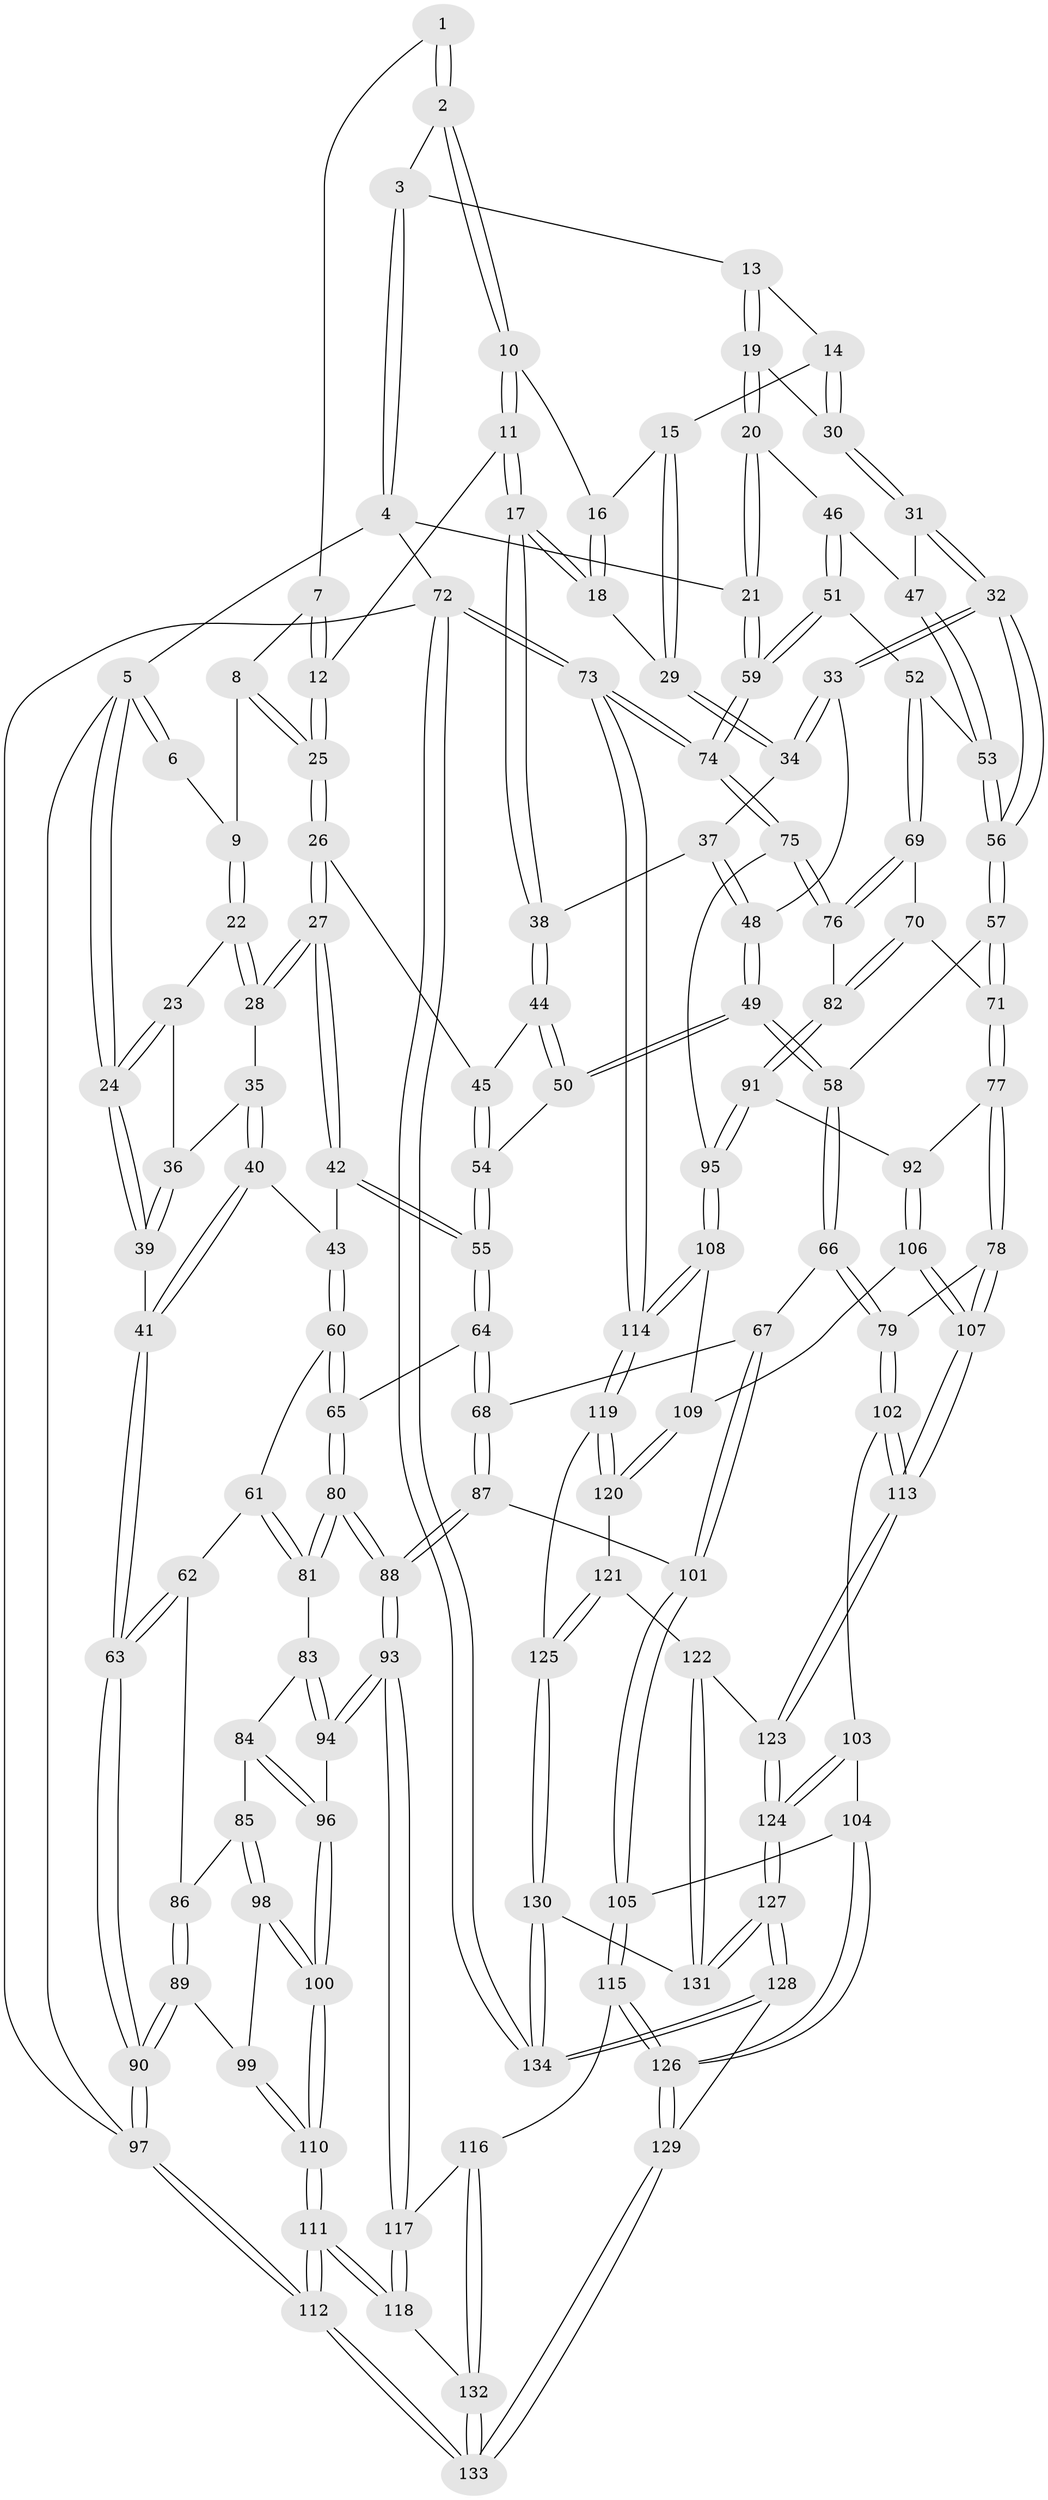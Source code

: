// coarse degree distribution, {2: 0.010638297872340425, 3: 0.7659574468085106, 4: 0.22340425531914893}
// Generated by graph-tools (version 1.1) at 2025/38/03/04/25 23:38:26]
// undirected, 134 vertices, 332 edges
graph export_dot {
  node [color=gray90,style=filled];
  1 [pos="+0.47323884757980345+0"];
  2 [pos="+0.6649641948391047+0"];
  3 [pos="+0.6769347345081588+0"];
  4 [pos="+1+0"];
  5 [pos="+0+0"];
  6 [pos="+0.2551837986160447+0"];
  7 [pos="+0.43043308110877804+0"];
  8 [pos="+0.28860377514349655+0.10160216203907192"];
  9 [pos="+0.2652067919386163+0.08843730705342091"];
  10 [pos="+0.6404417705282873+0"];
  11 [pos="+0.41391501120562785+0.1823439285106302"];
  12 [pos="+0.4100985127811126+0.1817953853677657"];
  13 [pos="+0.760400108161743+0.12863588144429863"];
  14 [pos="+0.7425263059100162+0.16707329249853578"];
  15 [pos="+0.680118370724087+0.15793521523983314"];
  16 [pos="+0.631220204807774+0.019935357913424774"];
  17 [pos="+0.48102301626249383+0.20624181235410272"];
  18 [pos="+0.5647871091272584+0.15287466827483612"];
  19 [pos="+0.8604927582706496+0.14907881238434428"];
  20 [pos="+1+0"];
  21 [pos="+1+0"];
  22 [pos="+0.17441117143079307+0.12336052943544172"];
  23 [pos="+0.15576465290398642+0.11870954960371714"];
  24 [pos="+0+0"];
  25 [pos="+0.3808700619160742+0.19204190351117048"];
  26 [pos="+0.3357641496206323+0.2597416733658716"];
  27 [pos="+0.29692635824948466+0.29262645953633315"];
  28 [pos="+0.20707950982301118+0.21004401042114215"];
  29 [pos="+0.6524863008278882+0.22628481055689426"];
  30 [pos="+0.7804774295460916+0.23678145624554453"];
  31 [pos="+0.7672635158873666+0.301515223937222"];
  32 [pos="+0.7662598478256014+0.3025338121346824"];
  33 [pos="+0.670401846415373+0.26306681279091354"];
  34 [pos="+0.6543524103489547+0.239481838678463"];
  35 [pos="+0.12478716589723947+0.25549909065263016"];
  36 [pos="+0.089824616757676+0.23672619170519413"];
  37 [pos="+0.5254772973775346+0.2535633793155216"];
  38 [pos="+0.5030018006361126+0.23974015293214268"];
  39 [pos="+0+0.2930438477086216"];
  40 [pos="+0.18771904274271553+0.35453257283168704"];
  41 [pos="+0+0.4347922072951774"];
  42 [pos="+0.2908901057172691+0.3061610375828342"];
  43 [pos="+0.22095463041491573+0.361471807502824"];
  44 [pos="+0.48731294370864975+0.29817506053671067"];
  45 [pos="+0.44335722855263193+0.3460293032993661"];
  46 [pos="+0.9887622264315754+0.2237724518698056"];
  47 [pos="+0.9200704963954554+0.2842264545208345"];
  48 [pos="+0.5844849893421612+0.3477005815108721"];
  49 [pos="+0.5758536964494454+0.4271754368108204"];
  50 [pos="+0.5291691444718664+0.40596640048520505"];
  51 [pos="+0.9778160416561811+0.4583313200151845"];
  52 [pos="+0.925232178589512+0.44345990416068515"];
  53 [pos="+0.922404636868562+0.4420307528291573"];
  54 [pos="+0.4545826945091316+0.39158233019129235"];
  55 [pos="+0.38851657948058216+0.43154271701597574"];
  56 [pos="+0.7568213890716025+0.44740255933003503"];
  57 [pos="+0.7397742879466394+0.4672596027141678"];
  58 [pos="+0.608754615822642+0.4844232332852976"];
  59 [pos="+1+0.5485576762709587"];
  60 [pos="+0.22783694547441355+0.4776142545995406"];
  61 [pos="+0.09967370988823859+0.5396757569882534"];
  62 [pos="+0.09154093094912659+0.5396747543420914"];
  63 [pos="+0+0.4563281734619046"];
  64 [pos="+0.37482609529698746+0.527695106912425"];
  65 [pos="+0.3103095841469597+0.5427572668527314"];
  66 [pos="+0.5460902153581437+0.5730631681026762"];
  67 [pos="+0.5285274263061596+0.5799021438438798"];
  68 [pos="+0.4299993691140839+0.5559217728595413"];
  69 [pos="+0.883145508994146+0.5848045153434299"];
  70 [pos="+0.848881365147665+0.5855789499245411"];
  71 [pos="+0.7854117125131734+0.575710376719199"];
  72 [pos="+1+1"];
  73 [pos="+1+0.7462171416102988"];
  74 [pos="+1+0.5977016295260092"];
  75 [pos="+1+0.6065993629120897"];
  76 [pos="+0.9285896256388113+0.6016810755565534"];
  77 [pos="+0.7758143911544791+0.6262241528436356"];
  78 [pos="+0.6584937468888984+0.6790201154467423"];
  79 [pos="+0.6382945814090921+0.6781911676352828"];
  80 [pos="+0.27420745422396003+0.6252237069566644"];
  81 [pos="+0.19056506846615612+0.6257750201220478"];
  82 [pos="+0.8817822987283216+0.6679487342552168"];
  83 [pos="+0.17585313320282325+0.6492742579266311"];
  84 [pos="+0.1595945248642391+0.6718545498389132"];
  85 [pos="+0.1345356534053001+0.6764476501165931"];
  86 [pos="+0.09855502972630344+0.6259402645776276"];
  87 [pos="+0.3527988429853402+0.727519981743409"];
  88 [pos="+0.3022522799222799+0.7481027115635147"];
  89 [pos="+0.05682408236851044+0.6953618729930302"];
  90 [pos="+0+0.7310037095577281"];
  91 [pos="+0.8751665805496593+0.6923886368317911"];
  92 [pos="+0.7934246454280411+0.668407108957351"];
  93 [pos="+0.3020831035202093+0.7484654714237712"];
  94 [pos="+0.25322324920436884+0.7524712154272312"];
  95 [pos="+0.8761127848758876+0.6934391638003797"];
  96 [pos="+0.20955130962204666+0.7573248377212916"];
  97 [pos="+0+1"];
  98 [pos="+0.11186670472464165+0.7035327748615313"];
  99 [pos="+0.09440547205087498+0.7067636524740681"];
  100 [pos="+0.17364044727917308+0.7760957631811939"];
  101 [pos="+0.4788443089454644+0.7168886664644462"];
  102 [pos="+0.619064000063216+0.7603454274528613"];
  103 [pos="+0.596219487556227+0.7924303298829761"];
  104 [pos="+0.5471880470013928+0.8064059049178526"];
  105 [pos="+0.4946678694852913+0.7553038780800538"];
  106 [pos="+0.7688019338115739+0.7761047164868548"];
  107 [pos="+0.7654028495973838+0.7790657327730387"];
  108 [pos="+0.9056535860990356+0.7665444469942179"];
  109 [pos="+0.8956034323950299+0.7746826681918804"];
  110 [pos="+0.09257211486955423+0.8676852096214193"];
  111 [pos="+0+1"];
  112 [pos="+0+1"];
  113 [pos="+0.7602514220754989+0.7893111851227121"];
  114 [pos="+1+0.7529122659772373"];
  115 [pos="+0.3842265699339484+0.8556091819861741"];
  116 [pos="+0.3795381244302673+0.8544050387470525"];
  117 [pos="+0.32115368258330335+0.8239829636785054"];
  118 [pos="+0.2702091984758203+0.8916324640217862"];
  119 [pos="+0.9610128415093706+0.8956863089909235"];
  120 [pos="+0.887181707381516+0.8243199888146044"];
  121 [pos="+0.8764195986189752+0.8411728653312729"];
  122 [pos="+0.809546967260326+0.875852307133373"];
  123 [pos="+0.748386755367626+0.8575341033813986"];
  124 [pos="+0.7096567882772625+0.8951404583946337"];
  125 [pos="+0.9101377656126476+0.9516554610371519"];
  126 [pos="+0.5071280061064622+0.9480488731179295"];
  127 [pos="+0.6620986176445071+1"];
  128 [pos="+0.5838319091049085+1"];
  129 [pos="+0.5768323039818583+1"];
  130 [pos="+0.9090917563136314+0.953617128388339"];
  131 [pos="+0.8675626633851906+0.9424504588116295"];
  132 [pos="+0.3514606125573816+0.9717866006072875"];
  133 [pos="+0.4400216553970149+1"];
  134 [pos="+1+1"];
  1 -- 2;
  1 -- 2;
  1 -- 7;
  2 -- 3;
  2 -- 10;
  2 -- 10;
  3 -- 4;
  3 -- 4;
  3 -- 13;
  4 -- 5;
  4 -- 21;
  4 -- 72;
  5 -- 6;
  5 -- 6;
  5 -- 24;
  5 -- 24;
  5 -- 97;
  6 -- 9;
  7 -- 8;
  7 -- 12;
  7 -- 12;
  8 -- 9;
  8 -- 25;
  8 -- 25;
  9 -- 22;
  9 -- 22;
  10 -- 11;
  10 -- 11;
  10 -- 16;
  11 -- 12;
  11 -- 17;
  11 -- 17;
  12 -- 25;
  12 -- 25;
  13 -- 14;
  13 -- 19;
  13 -- 19;
  14 -- 15;
  14 -- 30;
  14 -- 30;
  15 -- 16;
  15 -- 29;
  15 -- 29;
  16 -- 18;
  16 -- 18;
  17 -- 18;
  17 -- 18;
  17 -- 38;
  17 -- 38;
  18 -- 29;
  19 -- 20;
  19 -- 20;
  19 -- 30;
  20 -- 21;
  20 -- 21;
  20 -- 46;
  21 -- 59;
  21 -- 59;
  22 -- 23;
  22 -- 28;
  22 -- 28;
  23 -- 24;
  23 -- 24;
  23 -- 36;
  24 -- 39;
  24 -- 39;
  25 -- 26;
  25 -- 26;
  26 -- 27;
  26 -- 27;
  26 -- 45;
  27 -- 28;
  27 -- 28;
  27 -- 42;
  27 -- 42;
  28 -- 35;
  29 -- 34;
  29 -- 34;
  30 -- 31;
  30 -- 31;
  31 -- 32;
  31 -- 32;
  31 -- 47;
  32 -- 33;
  32 -- 33;
  32 -- 56;
  32 -- 56;
  33 -- 34;
  33 -- 34;
  33 -- 48;
  34 -- 37;
  35 -- 36;
  35 -- 40;
  35 -- 40;
  36 -- 39;
  36 -- 39;
  37 -- 38;
  37 -- 48;
  37 -- 48;
  38 -- 44;
  38 -- 44;
  39 -- 41;
  40 -- 41;
  40 -- 41;
  40 -- 43;
  41 -- 63;
  41 -- 63;
  42 -- 43;
  42 -- 55;
  42 -- 55;
  43 -- 60;
  43 -- 60;
  44 -- 45;
  44 -- 50;
  44 -- 50;
  45 -- 54;
  45 -- 54;
  46 -- 47;
  46 -- 51;
  46 -- 51;
  47 -- 53;
  47 -- 53;
  48 -- 49;
  48 -- 49;
  49 -- 50;
  49 -- 50;
  49 -- 58;
  49 -- 58;
  50 -- 54;
  51 -- 52;
  51 -- 59;
  51 -- 59;
  52 -- 53;
  52 -- 69;
  52 -- 69;
  53 -- 56;
  53 -- 56;
  54 -- 55;
  54 -- 55;
  55 -- 64;
  55 -- 64;
  56 -- 57;
  56 -- 57;
  57 -- 58;
  57 -- 71;
  57 -- 71;
  58 -- 66;
  58 -- 66;
  59 -- 74;
  59 -- 74;
  60 -- 61;
  60 -- 65;
  60 -- 65;
  61 -- 62;
  61 -- 81;
  61 -- 81;
  62 -- 63;
  62 -- 63;
  62 -- 86;
  63 -- 90;
  63 -- 90;
  64 -- 65;
  64 -- 68;
  64 -- 68;
  65 -- 80;
  65 -- 80;
  66 -- 67;
  66 -- 79;
  66 -- 79;
  67 -- 68;
  67 -- 101;
  67 -- 101;
  68 -- 87;
  68 -- 87;
  69 -- 70;
  69 -- 76;
  69 -- 76;
  70 -- 71;
  70 -- 82;
  70 -- 82;
  71 -- 77;
  71 -- 77;
  72 -- 73;
  72 -- 73;
  72 -- 134;
  72 -- 134;
  72 -- 97;
  73 -- 74;
  73 -- 74;
  73 -- 114;
  73 -- 114;
  74 -- 75;
  74 -- 75;
  75 -- 76;
  75 -- 76;
  75 -- 95;
  76 -- 82;
  77 -- 78;
  77 -- 78;
  77 -- 92;
  78 -- 79;
  78 -- 107;
  78 -- 107;
  79 -- 102;
  79 -- 102;
  80 -- 81;
  80 -- 81;
  80 -- 88;
  80 -- 88;
  81 -- 83;
  82 -- 91;
  82 -- 91;
  83 -- 84;
  83 -- 94;
  83 -- 94;
  84 -- 85;
  84 -- 96;
  84 -- 96;
  85 -- 86;
  85 -- 98;
  85 -- 98;
  86 -- 89;
  86 -- 89;
  87 -- 88;
  87 -- 88;
  87 -- 101;
  88 -- 93;
  88 -- 93;
  89 -- 90;
  89 -- 90;
  89 -- 99;
  90 -- 97;
  90 -- 97;
  91 -- 92;
  91 -- 95;
  91 -- 95;
  92 -- 106;
  92 -- 106;
  93 -- 94;
  93 -- 94;
  93 -- 117;
  93 -- 117;
  94 -- 96;
  95 -- 108;
  95 -- 108;
  96 -- 100;
  96 -- 100;
  97 -- 112;
  97 -- 112;
  98 -- 99;
  98 -- 100;
  98 -- 100;
  99 -- 110;
  99 -- 110;
  100 -- 110;
  100 -- 110;
  101 -- 105;
  101 -- 105;
  102 -- 103;
  102 -- 113;
  102 -- 113;
  103 -- 104;
  103 -- 124;
  103 -- 124;
  104 -- 105;
  104 -- 126;
  104 -- 126;
  105 -- 115;
  105 -- 115;
  106 -- 107;
  106 -- 107;
  106 -- 109;
  107 -- 113;
  107 -- 113;
  108 -- 109;
  108 -- 114;
  108 -- 114;
  109 -- 120;
  109 -- 120;
  110 -- 111;
  110 -- 111;
  111 -- 112;
  111 -- 112;
  111 -- 118;
  111 -- 118;
  112 -- 133;
  112 -- 133;
  113 -- 123;
  113 -- 123;
  114 -- 119;
  114 -- 119;
  115 -- 116;
  115 -- 126;
  115 -- 126;
  116 -- 117;
  116 -- 132;
  116 -- 132;
  117 -- 118;
  117 -- 118;
  118 -- 132;
  119 -- 120;
  119 -- 120;
  119 -- 125;
  120 -- 121;
  121 -- 122;
  121 -- 125;
  121 -- 125;
  122 -- 123;
  122 -- 131;
  122 -- 131;
  123 -- 124;
  123 -- 124;
  124 -- 127;
  124 -- 127;
  125 -- 130;
  125 -- 130;
  126 -- 129;
  126 -- 129;
  127 -- 128;
  127 -- 128;
  127 -- 131;
  127 -- 131;
  128 -- 129;
  128 -- 134;
  128 -- 134;
  129 -- 133;
  129 -- 133;
  130 -- 131;
  130 -- 134;
  130 -- 134;
  132 -- 133;
  132 -- 133;
}
